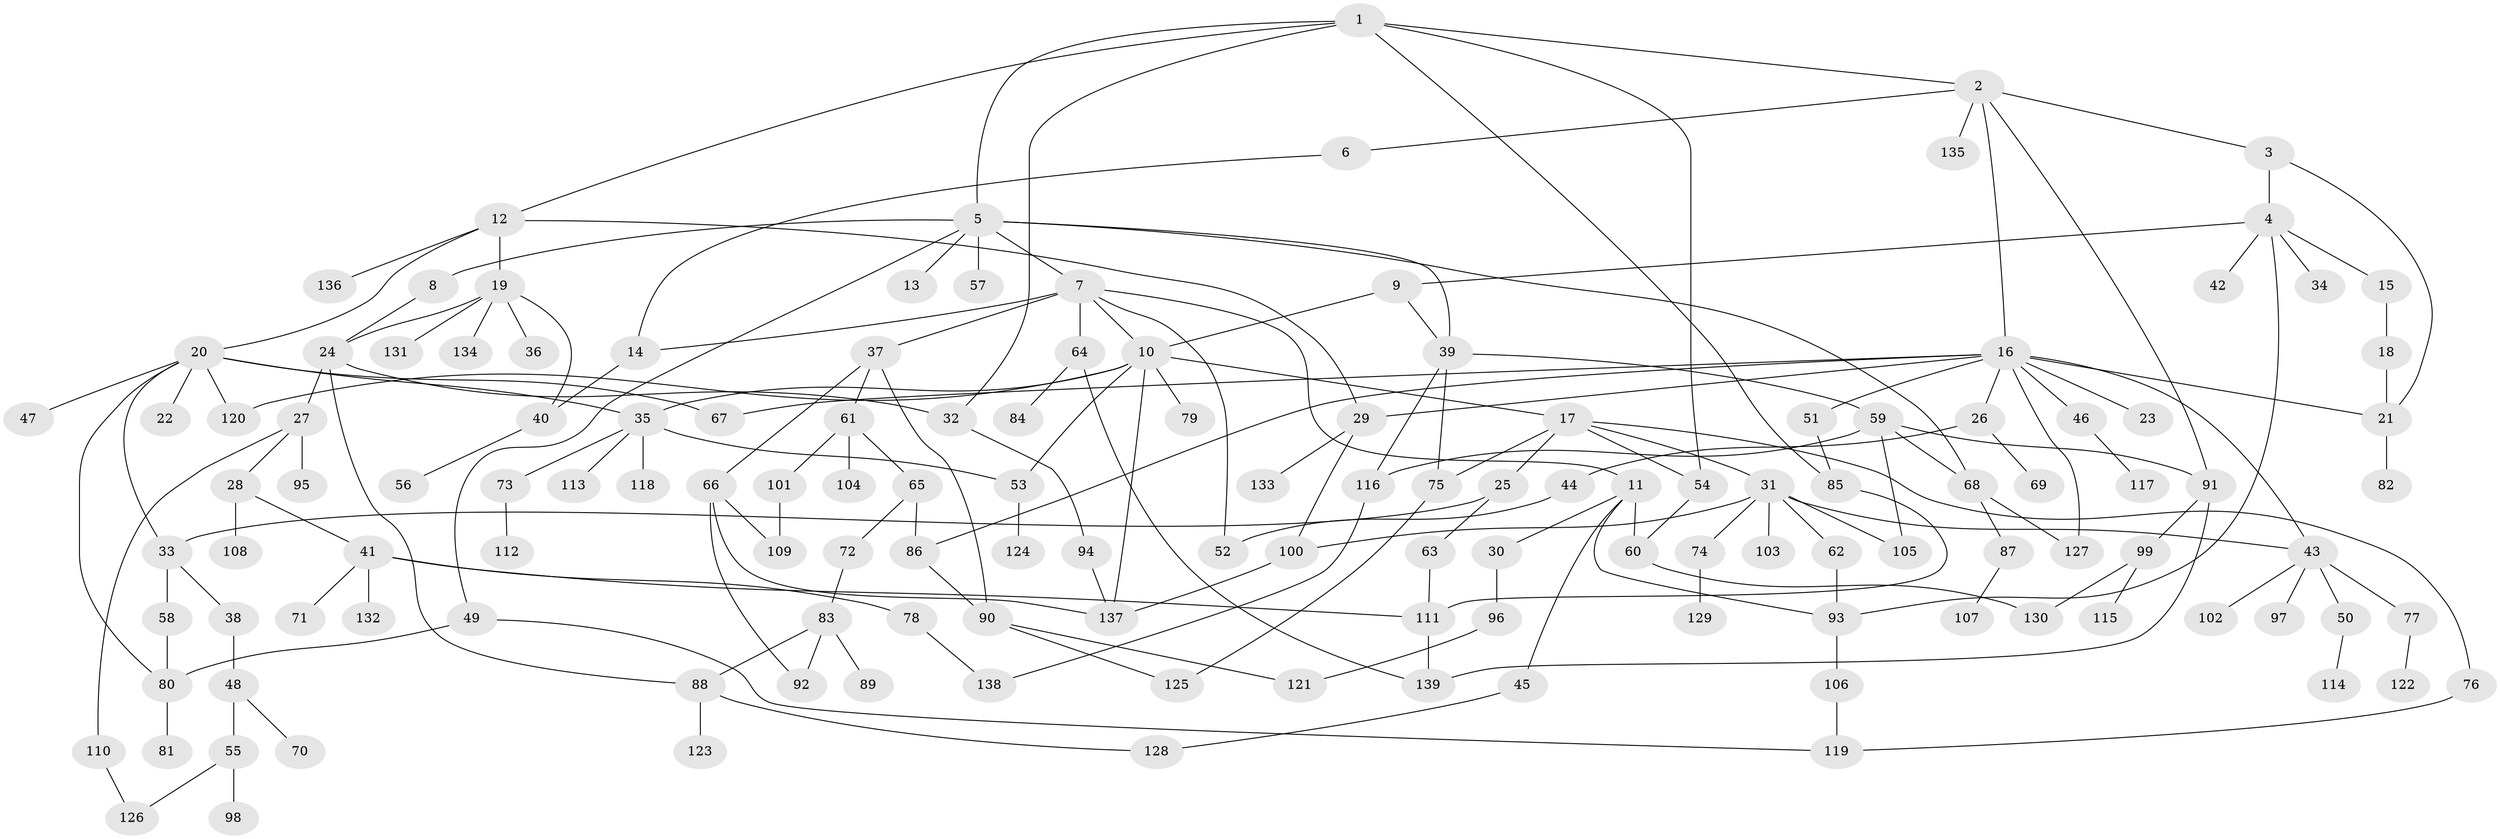 // coarse degree distribution, {7: 0.061855670103092786, 6: 0.041237113402061855, 5: 0.08247422680412371, 8: 0.020618556701030927, 9: 0.010309278350515464, 4: 0.08247422680412371, 1: 0.32989690721649484, 2: 0.2268041237113402, 10: 0.010309278350515464, 3: 0.13402061855670103}
// Generated by graph-tools (version 1.1) at 2025/51/02/27/25 19:51:40]
// undirected, 139 vertices, 188 edges
graph export_dot {
graph [start="1"]
  node [color=gray90,style=filled];
  1;
  2;
  3;
  4;
  5;
  6;
  7;
  8;
  9;
  10;
  11;
  12;
  13;
  14;
  15;
  16;
  17;
  18;
  19;
  20;
  21;
  22;
  23;
  24;
  25;
  26;
  27;
  28;
  29;
  30;
  31;
  32;
  33;
  34;
  35;
  36;
  37;
  38;
  39;
  40;
  41;
  42;
  43;
  44;
  45;
  46;
  47;
  48;
  49;
  50;
  51;
  52;
  53;
  54;
  55;
  56;
  57;
  58;
  59;
  60;
  61;
  62;
  63;
  64;
  65;
  66;
  67;
  68;
  69;
  70;
  71;
  72;
  73;
  74;
  75;
  76;
  77;
  78;
  79;
  80;
  81;
  82;
  83;
  84;
  85;
  86;
  87;
  88;
  89;
  90;
  91;
  92;
  93;
  94;
  95;
  96;
  97;
  98;
  99;
  100;
  101;
  102;
  103;
  104;
  105;
  106;
  107;
  108;
  109;
  110;
  111;
  112;
  113;
  114;
  115;
  116;
  117;
  118;
  119;
  120;
  121;
  122;
  123;
  124;
  125;
  126;
  127;
  128;
  129;
  130;
  131;
  132;
  133;
  134;
  135;
  136;
  137;
  138;
  139;
  1 -- 2;
  1 -- 5;
  1 -- 12;
  1 -- 32;
  1 -- 85;
  1 -- 54;
  2 -- 3;
  2 -- 6;
  2 -- 16;
  2 -- 91;
  2 -- 135;
  3 -- 4;
  3 -- 21;
  4 -- 9;
  4 -- 15;
  4 -- 34;
  4 -- 42;
  4 -- 93;
  5 -- 7;
  5 -- 8;
  5 -- 13;
  5 -- 39;
  5 -- 49;
  5 -- 57;
  5 -- 68;
  6 -- 14;
  7 -- 10;
  7 -- 11;
  7 -- 37;
  7 -- 64;
  7 -- 14;
  7 -- 52;
  8 -- 24;
  9 -- 39;
  9 -- 10;
  10 -- 17;
  10 -- 35;
  10 -- 53;
  10 -- 79;
  10 -- 137;
  10 -- 120;
  11 -- 30;
  11 -- 45;
  11 -- 93;
  11 -- 60;
  12 -- 19;
  12 -- 20;
  12 -- 136;
  12 -- 29;
  14 -- 40;
  15 -- 18;
  16 -- 23;
  16 -- 26;
  16 -- 29;
  16 -- 46;
  16 -- 51;
  16 -- 67;
  16 -- 86;
  16 -- 127;
  16 -- 21;
  16 -- 43;
  17 -- 25;
  17 -- 31;
  17 -- 54;
  17 -- 75;
  17 -- 76;
  18 -- 21;
  19 -- 36;
  19 -- 131;
  19 -- 134;
  19 -- 24;
  19 -- 40;
  20 -- 22;
  20 -- 47;
  20 -- 120;
  20 -- 33;
  20 -- 67;
  20 -- 80;
  20 -- 35;
  21 -- 82;
  24 -- 27;
  24 -- 88;
  24 -- 32;
  25 -- 33;
  25 -- 63;
  26 -- 44;
  26 -- 69;
  27 -- 28;
  27 -- 95;
  27 -- 110;
  28 -- 41;
  28 -- 108;
  29 -- 133;
  29 -- 100;
  30 -- 96;
  31 -- 43;
  31 -- 62;
  31 -- 74;
  31 -- 100;
  31 -- 103;
  31 -- 105;
  32 -- 94;
  33 -- 38;
  33 -- 58;
  35 -- 73;
  35 -- 113;
  35 -- 118;
  35 -- 53;
  37 -- 61;
  37 -- 66;
  37 -- 90;
  38 -- 48;
  39 -- 59;
  39 -- 116;
  39 -- 75;
  40 -- 56;
  41 -- 71;
  41 -- 78;
  41 -- 132;
  41 -- 111;
  43 -- 50;
  43 -- 77;
  43 -- 97;
  43 -- 102;
  44 -- 52;
  45 -- 128;
  46 -- 117;
  48 -- 55;
  48 -- 70;
  49 -- 119;
  49 -- 80;
  50 -- 114;
  51 -- 85;
  53 -- 124;
  54 -- 60;
  55 -- 98;
  55 -- 126;
  58 -- 80;
  59 -- 105;
  59 -- 116;
  59 -- 91;
  59 -- 68;
  60 -- 130;
  61 -- 65;
  61 -- 101;
  61 -- 104;
  62 -- 93;
  63 -- 111;
  64 -- 84;
  64 -- 139;
  65 -- 72;
  65 -- 86;
  66 -- 92;
  66 -- 137;
  66 -- 109;
  68 -- 87;
  68 -- 127;
  72 -- 83;
  73 -- 112;
  74 -- 129;
  75 -- 125;
  76 -- 119;
  77 -- 122;
  78 -- 138;
  80 -- 81;
  83 -- 88;
  83 -- 89;
  83 -- 92;
  85 -- 111;
  86 -- 90;
  87 -- 107;
  88 -- 123;
  88 -- 128;
  90 -- 125;
  90 -- 121;
  91 -- 99;
  91 -- 139;
  93 -- 106;
  94 -- 137;
  96 -- 121;
  99 -- 115;
  99 -- 130;
  100 -- 137;
  101 -- 109;
  106 -- 119;
  110 -- 126;
  111 -- 139;
  116 -- 138;
}
